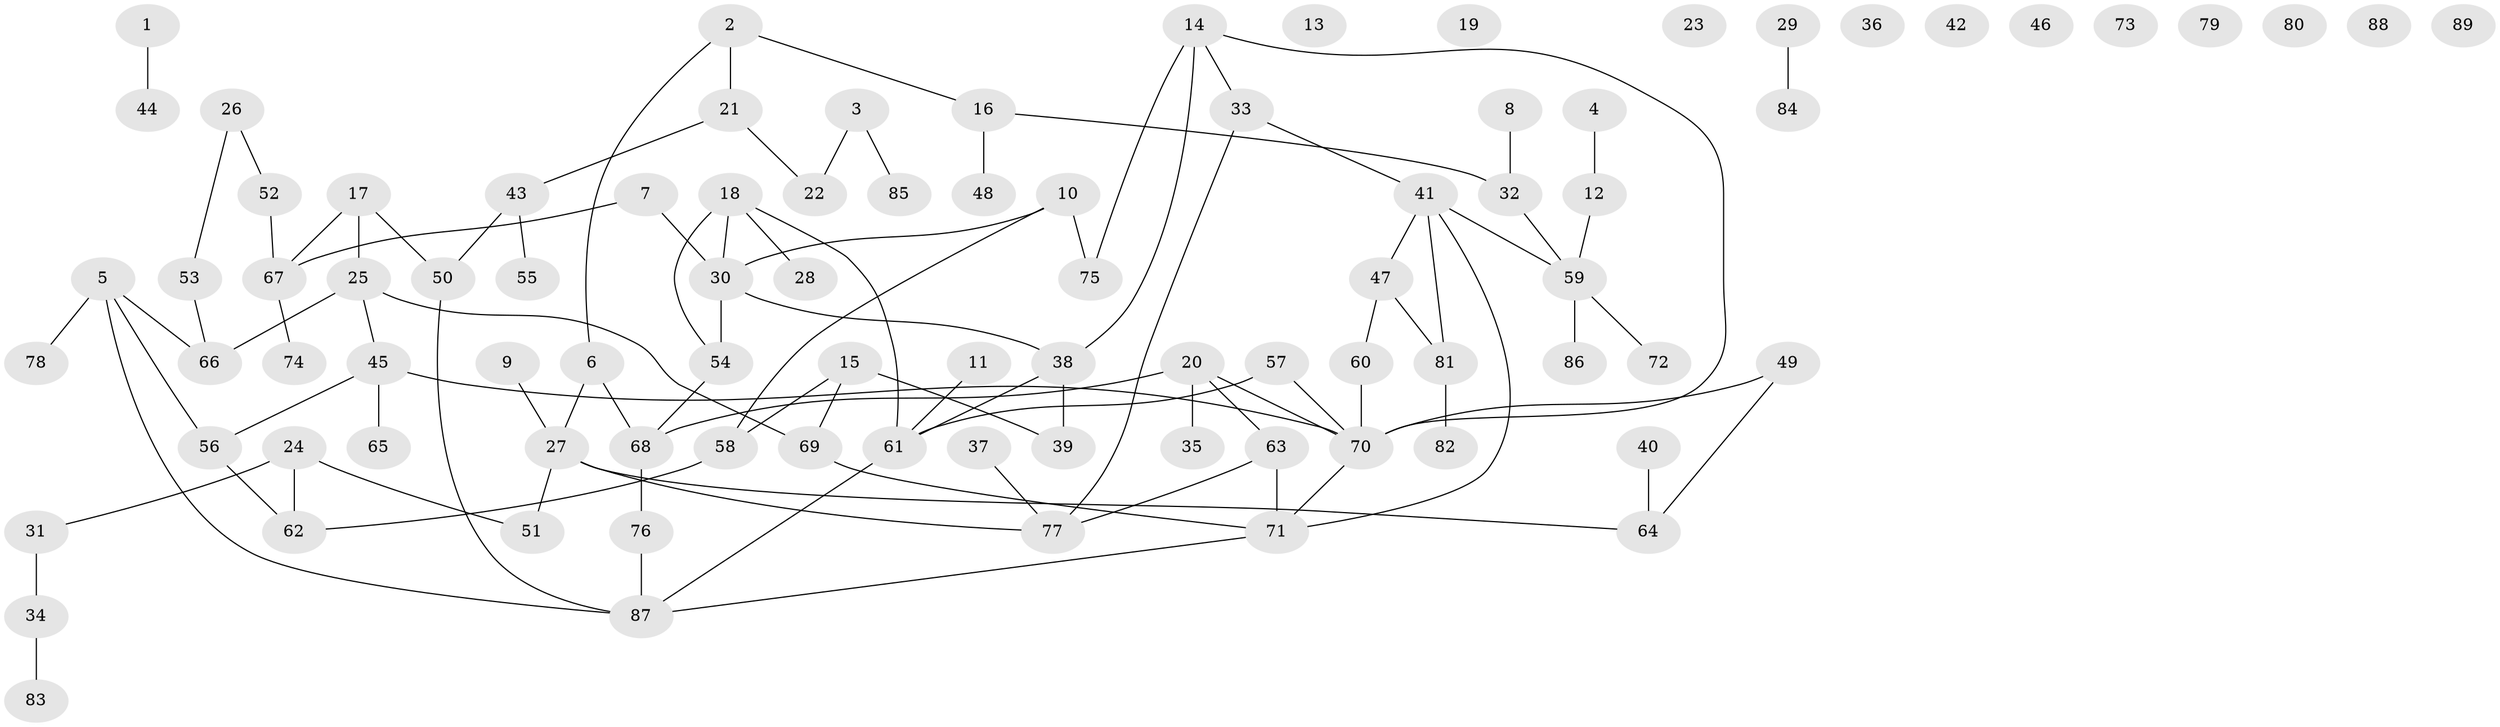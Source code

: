 // coarse degree distribution, {0: 0.3333333333333333, 7: 0.02564102564102564, 1: 0.1794871794871795, 4: 0.1282051282051282, 3: 0.07692307692307693, 9: 0.05128205128205128, 6: 0.05128205128205128, 2: 0.1282051282051282, 5: 0.02564102564102564}
// Generated by graph-tools (version 1.1) at 2025/16/03/04/25 18:16:27]
// undirected, 89 vertices, 101 edges
graph export_dot {
graph [start="1"]
  node [color=gray90,style=filled];
  1;
  2;
  3;
  4;
  5;
  6;
  7;
  8;
  9;
  10;
  11;
  12;
  13;
  14;
  15;
  16;
  17;
  18;
  19;
  20;
  21;
  22;
  23;
  24;
  25;
  26;
  27;
  28;
  29;
  30;
  31;
  32;
  33;
  34;
  35;
  36;
  37;
  38;
  39;
  40;
  41;
  42;
  43;
  44;
  45;
  46;
  47;
  48;
  49;
  50;
  51;
  52;
  53;
  54;
  55;
  56;
  57;
  58;
  59;
  60;
  61;
  62;
  63;
  64;
  65;
  66;
  67;
  68;
  69;
  70;
  71;
  72;
  73;
  74;
  75;
  76;
  77;
  78;
  79;
  80;
  81;
  82;
  83;
  84;
  85;
  86;
  87;
  88;
  89;
  1 -- 44;
  2 -- 6;
  2 -- 16;
  2 -- 21;
  3 -- 22;
  3 -- 85;
  4 -- 12;
  5 -- 56;
  5 -- 66;
  5 -- 78;
  5 -- 87;
  6 -- 27;
  6 -- 68;
  7 -- 30;
  7 -- 67;
  8 -- 32;
  9 -- 27;
  10 -- 30;
  10 -- 58;
  10 -- 75;
  11 -- 61;
  12 -- 59;
  14 -- 33;
  14 -- 38;
  14 -- 70;
  14 -- 75;
  15 -- 39;
  15 -- 58;
  15 -- 69;
  16 -- 32;
  16 -- 48;
  17 -- 25;
  17 -- 50;
  17 -- 67;
  18 -- 28;
  18 -- 30;
  18 -- 54;
  18 -- 61;
  20 -- 35;
  20 -- 63;
  20 -- 68;
  20 -- 70;
  21 -- 22;
  21 -- 43;
  24 -- 31;
  24 -- 51;
  24 -- 62;
  25 -- 45;
  25 -- 66;
  25 -- 69;
  26 -- 52;
  26 -- 53;
  27 -- 51;
  27 -- 64;
  27 -- 77;
  29 -- 84;
  30 -- 38;
  30 -- 54;
  31 -- 34;
  32 -- 59;
  33 -- 41;
  33 -- 77;
  34 -- 83;
  37 -- 77;
  38 -- 39;
  38 -- 61;
  40 -- 64;
  41 -- 47;
  41 -- 59;
  41 -- 71;
  41 -- 81;
  43 -- 50;
  43 -- 55;
  45 -- 56;
  45 -- 65;
  45 -- 70;
  47 -- 60;
  47 -- 81;
  49 -- 64;
  49 -- 70;
  50 -- 87;
  52 -- 67;
  53 -- 66;
  54 -- 68;
  56 -- 62;
  57 -- 61;
  57 -- 70;
  58 -- 62;
  59 -- 72;
  59 -- 86;
  60 -- 70;
  61 -- 87;
  63 -- 71;
  63 -- 77;
  67 -- 74;
  68 -- 76;
  69 -- 71;
  70 -- 71;
  71 -- 87;
  76 -- 87;
  81 -- 82;
}
